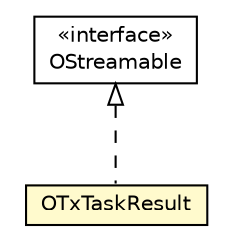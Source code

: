 #!/usr/local/bin/dot
#
# Class diagram 
# Generated by UMLGraph version R5_6-24-gf6e263 (http://www.umlgraph.org/)
#

digraph G {
	edge [fontname="Helvetica",fontsize=10,labelfontname="Helvetica",labelfontsize=10];
	node [fontname="Helvetica",fontsize=10,shape=plaintext];
	nodesep=0.25;
	ranksep=0.5;
	// com.orientechnologies.orient.core.serialization.OStreamable
	c4282732 [label=<<table title="com.orientechnologies.orient.core.serialization.OStreamable" border="0" cellborder="1" cellspacing="0" cellpadding="2" port="p" href="../../../../core/serialization/OStreamable.html">
		<tr><td><table border="0" cellspacing="0" cellpadding="1">
<tr><td align="center" balign="center"> &#171;interface&#187; </td></tr>
<tr><td align="center" balign="center"> OStreamable </td></tr>
		</table></td></tr>
		</table>>, URL="../../../../core/serialization/OStreamable.html", fontname="Helvetica", fontcolor="black", fontsize=10.0];
	// com.orientechnologies.orient.server.distributed.impl.task.OTxTaskResult
	c4283653 [label=<<table title="com.orientechnologies.orient.server.distributed.impl.task.OTxTaskResult" border="0" cellborder="1" cellspacing="0" cellpadding="2" port="p" bgcolor="lemonChiffon" href="./OTxTaskResult.html">
		<tr><td><table border="0" cellspacing="0" cellpadding="1">
<tr><td align="center" balign="center"> OTxTaskResult </td></tr>
		</table></td></tr>
		</table>>, URL="./OTxTaskResult.html", fontname="Helvetica", fontcolor="black", fontsize=10.0];
	//com.orientechnologies.orient.server.distributed.impl.task.OTxTaskResult implements com.orientechnologies.orient.core.serialization.OStreamable
	c4282732:p -> c4283653:p [dir=back,arrowtail=empty,style=dashed];
}


